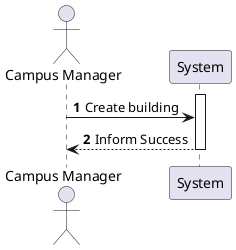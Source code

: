 @startuml
'https://plantuml.com/sequence-diagram

autonumber
actor "Campus Manager" as CM


activate System
CM -> System: Create building 
CM <-- System: Inform Success
deactivate System

@enduml